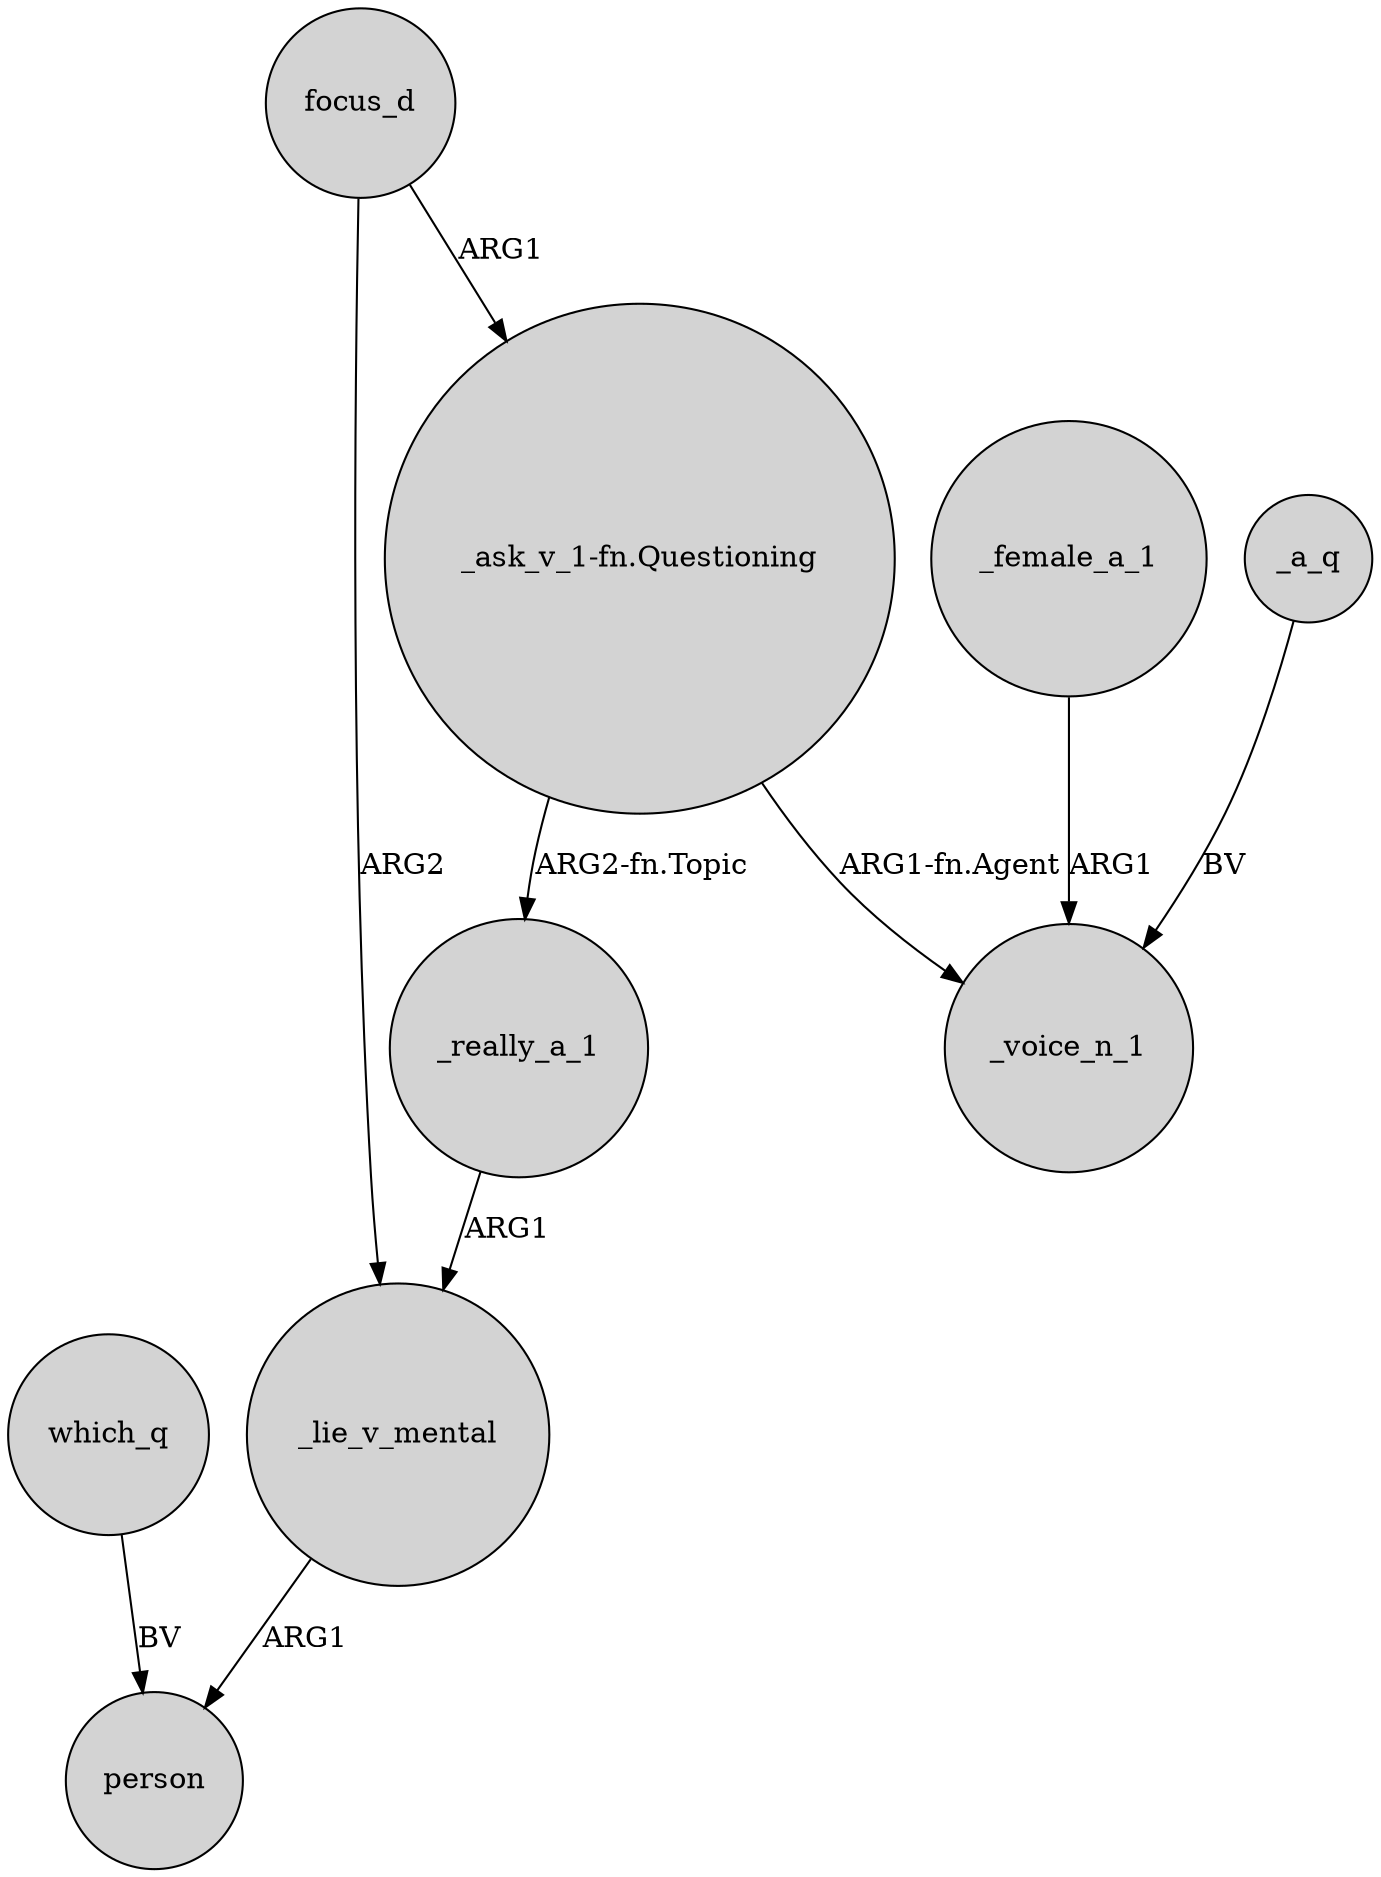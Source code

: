 digraph {
	node [shape=circle style=filled]
	which_q -> person [label=BV]
	focus_d -> _lie_v_mental [label=ARG2]
	"_ask_v_1-fn.Questioning" -> _voice_n_1 [label="ARG1-fn.Agent"]
	_female_a_1 -> _voice_n_1 [label=ARG1]
	_a_q -> _voice_n_1 [label=BV]
	_lie_v_mental -> person [label=ARG1]
	_really_a_1 -> _lie_v_mental [label=ARG1]
	"_ask_v_1-fn.Questioning" -> _really_a_1 [label="ARG2-fn.Topic"]
	focus_d -> "_ask_v_1-fn.Questioning" [label=ARG1]
}
